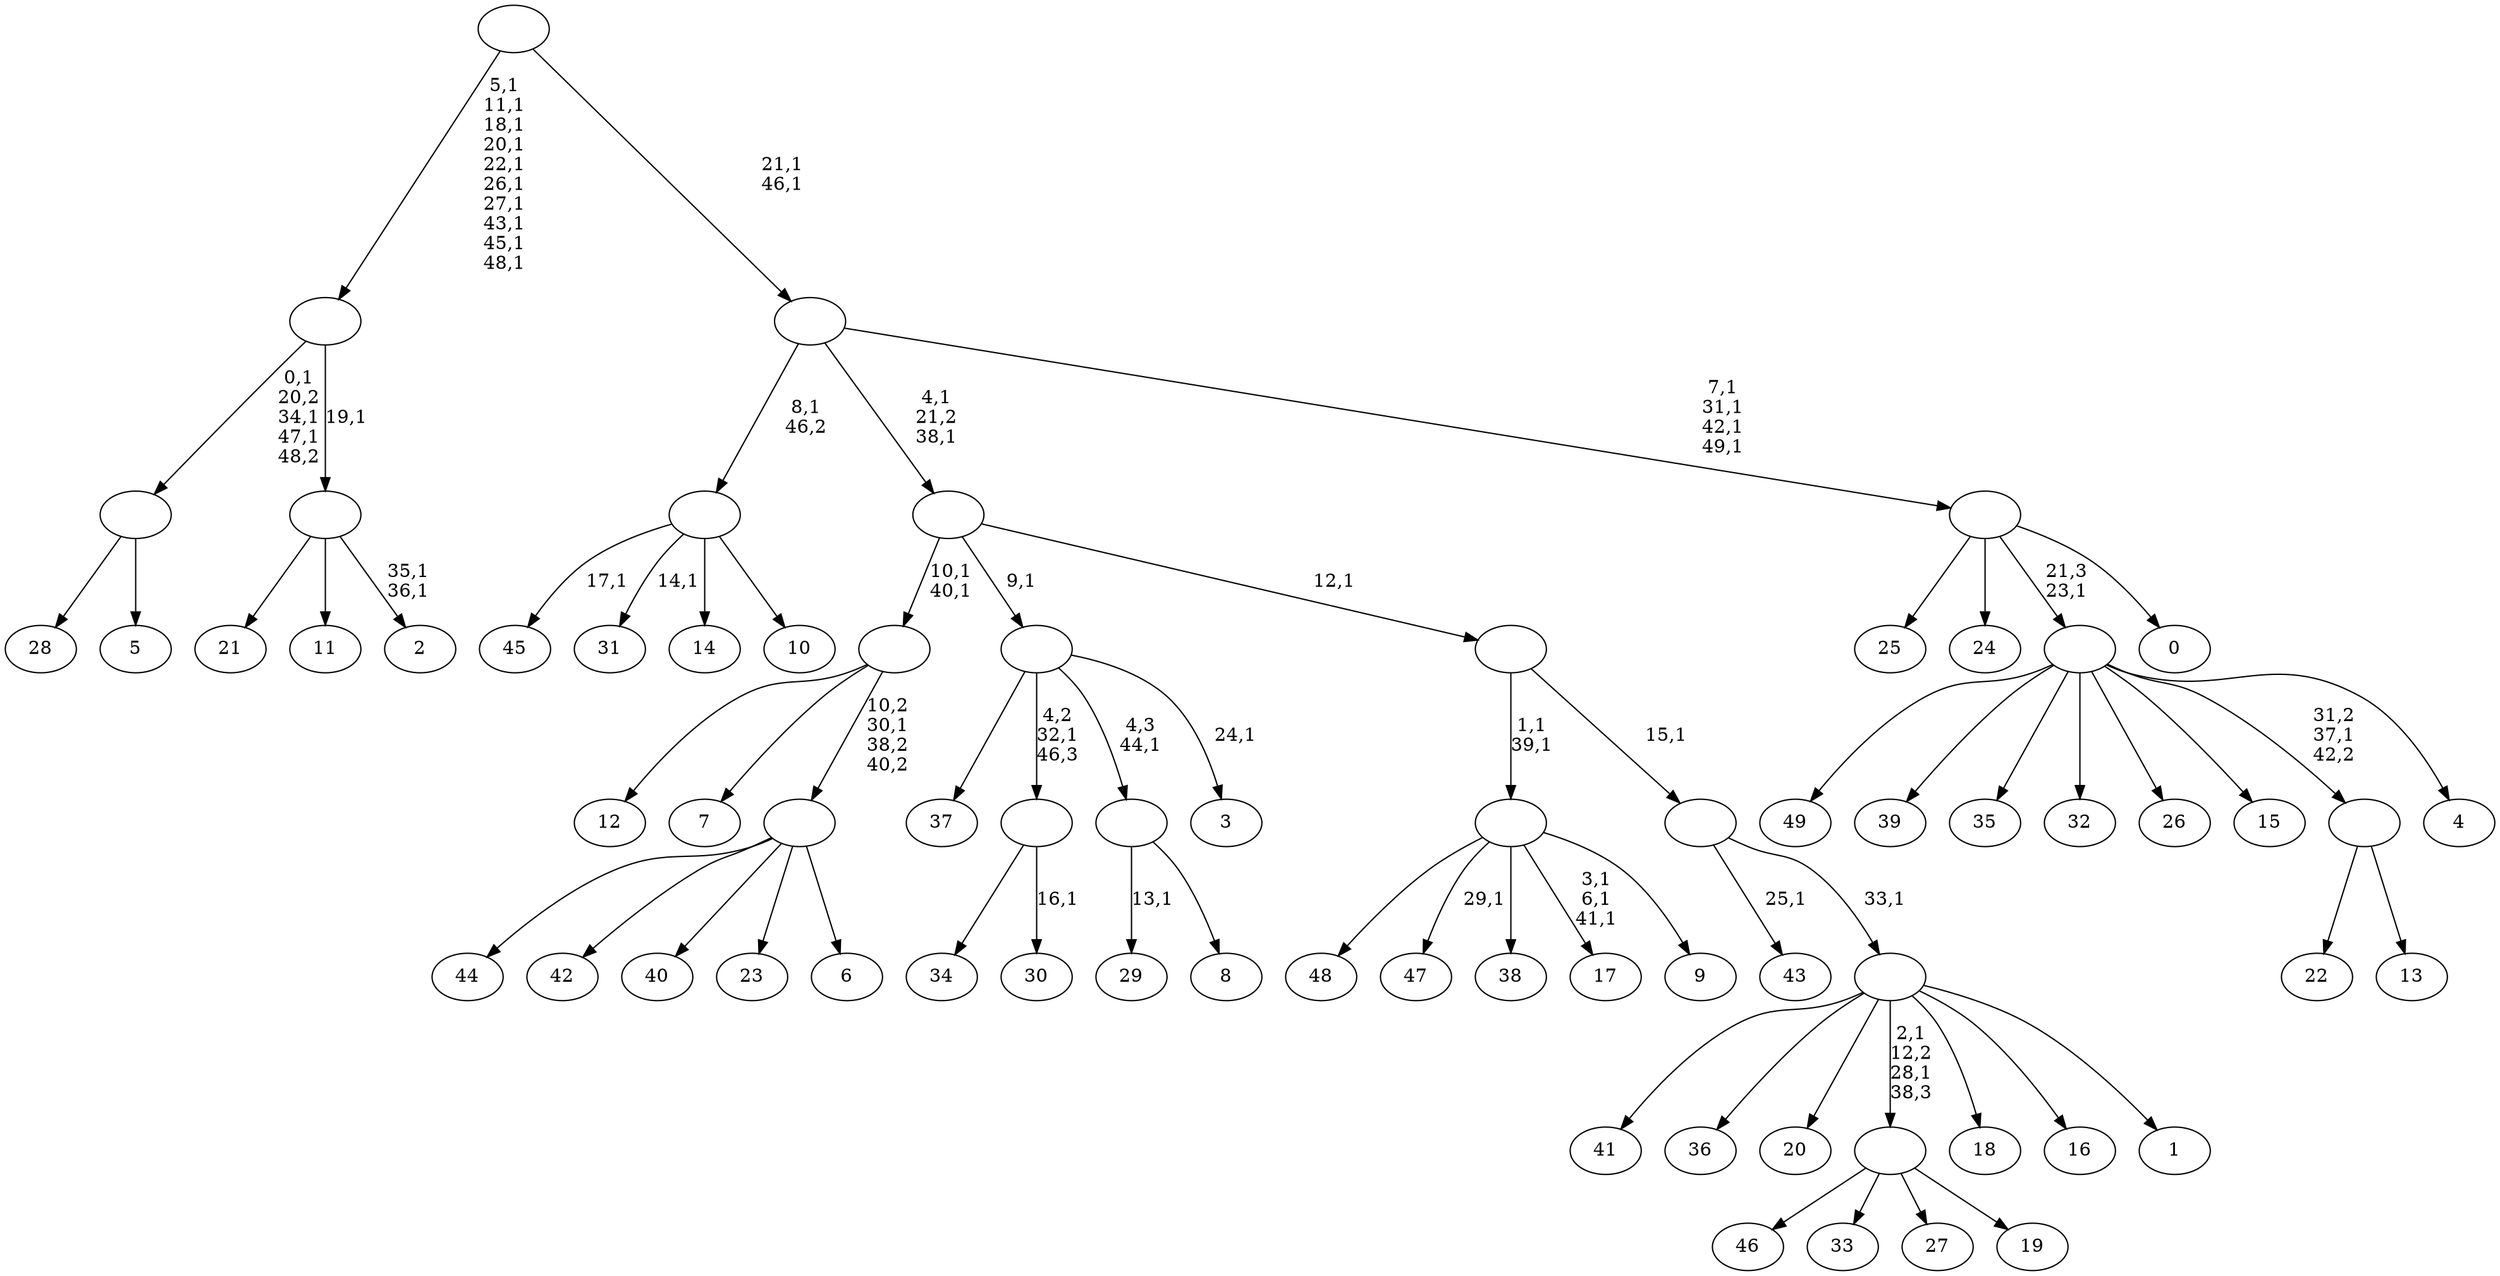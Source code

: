 digraph T {
	100 [label="49"]
	99 [label="48"]
	98 [label="47"]
	96 [label="46"]
	95 [label="45"]
	93 [label="44"]
	92 [label="43"]
	90 [label="42"]
	89 [label="41"]
	88 [label="40"]
	87 [label="39"]
	86 [label="38"]
	85 [label="37"]
	84 [label="36"]
	83 [label="35"]
	82 [label="34"]
	81 [label="33"]
	80 [label="32"]
	79 [label="31"]
	77 [label="30"]
	75 [label=""]
	74 [label="29"]
	72 [label="28"]
	71 [label="27"]
	70 [label="26"]
	69 [label="25"]
	68 [label="24"]
	67 [label="23"]
	66 [label="22"]
	65 [label="21"]
	64 [label="20"]
	63 [label="19"]
	62 [label=""]
	60 [label="18"]
	59 [label="17"]
	55 [label="16"]
	54 [label="15"]
	53 [label="14"]
	52 [label="13"]
	51 [label=""]
	50 [label="12"]
	49 [label="11"]
	48 [label="10"]
	47 [label=""]
	46 [label="9"]
	45 [label=""]
	43 [label="8"]
	42 [label=""]
	41 [label="7"]
	40 [label="6"]
	39 [label=""]
	38 [label=""]
	36 [label="5"]
	35 [label=""]
	32 [label="4"]
	31 [label=""]
	30 [label="3"]
	28 [label=""]
	27 [label="2"]
	24 [label=""]
	23 [label=""]
	13 [label="1"]
	12 [label=""]
	11 [label=""]
	10 [label=""]
	9 [label=""]
	7 [label="0"]
	6 [label=""]
	2 [label=""]
	0 [label=""]
	75 -> 77 [label="16,1"]
	75 -> 82 [label=""]
	62 -> 96 [label=""]
	62 -> 81 [label=""]
	62 -> 71 [label=""]
	62 -> 63 [label=""]
	51 -> 66 [label=""]
	51 -> 52 [label=""]
	47 -> 79 [label="14,1"]
	47 -> 95 [label="17,1"]
	47 -> 53 [label=""]
	47 -> 48 [label=""]
	45 -> 59 [label="3,1\n6,1\n41,1"]
	45 -> 98 [label="29,1"]
	45 -> 99 [label=""]
	45 -> 86 [label=""]
	45 -> 46 [label=""]
	42 -> 74 [label="13,1"]
	42 -> 43 [label=""]
	39 -> 93 [label=""]
	39 -> 90 [label=""]
	39 -> 88 [label=""]
	39 -> 67 [label=""]
	39 -> 40 [label=""]
	38 -> 50 [label=""]
	38 -> 41 [label=""]
	38 -> 39 [label="10,2\n30,1\n38,2\n40,2"]
	35 -> 72 [label=""]
	35 -> 36 [label=""]
	31 -> 100 [label=""]
	31 -> 87 [label=""]
	31 -> 83 [label=""]
	31 -> 80 [label=""]
	31 -> 70 [label=""]
	31 -> 54 [label=""]
	31 -> 51 [label="31,2\n37,1\n42,2"]
	31 -> 32 [label=""]
	28 -> 30 [label="24,1"]
	28 -> 85 [label=""]
	28 -> 75 [label="4,2\n32,1\n46,3"]
	28 -> 42 [label="4,3\n44,1"]
	24 -> 27 [label="35,1\n36,1"]
	24 -> 65 [label=""]
	24 -> 49 [label=""]
	23 -> 35 [label="0,1\n20,2\n34,1\n47,1\n48,2"]
	23 -> 24 [label="19,1"]
	12 -> 62 [label="2,1\n12,2\n28,1\n38,3"]
	12 -> 89 [label=""]
	12 -> 84 [label=""]
	12 -> 64 [label=""]
	12 -> 60 [label=""]
	12 -> 55 [label=""]
	12 -> 13 [label=""]
	11 -> 92 [label="25,1"]
	11 -> 12 [label="33,1"]
	10 -> 45 [label="1,1\n39,1"]
	10 -> 11 [label="15,1"]
	9 -> 38 [label="10,1\n40,1"]
	9 -> 28 [label="9,1"]
	9 -> 10 [label="12,1"]
	6 -> 69 [label=""]
	6 -> 68 [label=""]
	6 -> 31 [label="21,3\n23,1"]
	6 -> 7 [label=""]
	2 -> 6 [label="7,1\n31,1\n42,1\n49,1"]
	2 -> 9 [label="4,1\n21,2\n38,1"]
	2 -> 47 [label="8,1\n46,2"]
	0 -> 2 [label="21,1\n46,1"]
	0 -> 23 [label="5,1\n11,1\n18,1\n20,1\n22,1\n26,1\n27,1\n43,1\n45,1\n48,1"]
}
